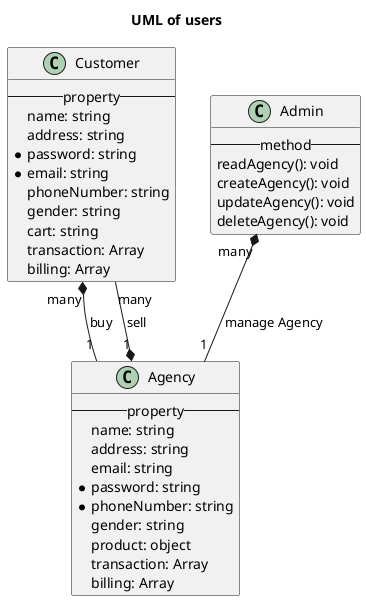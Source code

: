 @startuml Application use cases diagram
skinparam actorStyle awesome
title UML of users


class Customer{
    --property--
    name: string 
    address: string
    *password: string 
    *email: string 
    phoneNumber: string 
    gender: string 
    cart: string
    transaction: Array
    billing: Array
}

class Agency{
    --property--
    name: string 
    address: string 
    email: string 
    *password: string
    *phoneNumber: string 
    gender: string 
    product: object
    transaction: Array
    billing: Array
}


class Admin{
    --method--
    readAgency(): void 
    createAgency(): void 
    updateAgency(): void
    deleteAgency(): void
}
Admin "many" *-- "1" Agency: manage Agency
Customer "many" *-- "1" Agency: buy
Agency "1" *-- "many" Customer: sell



@enduml